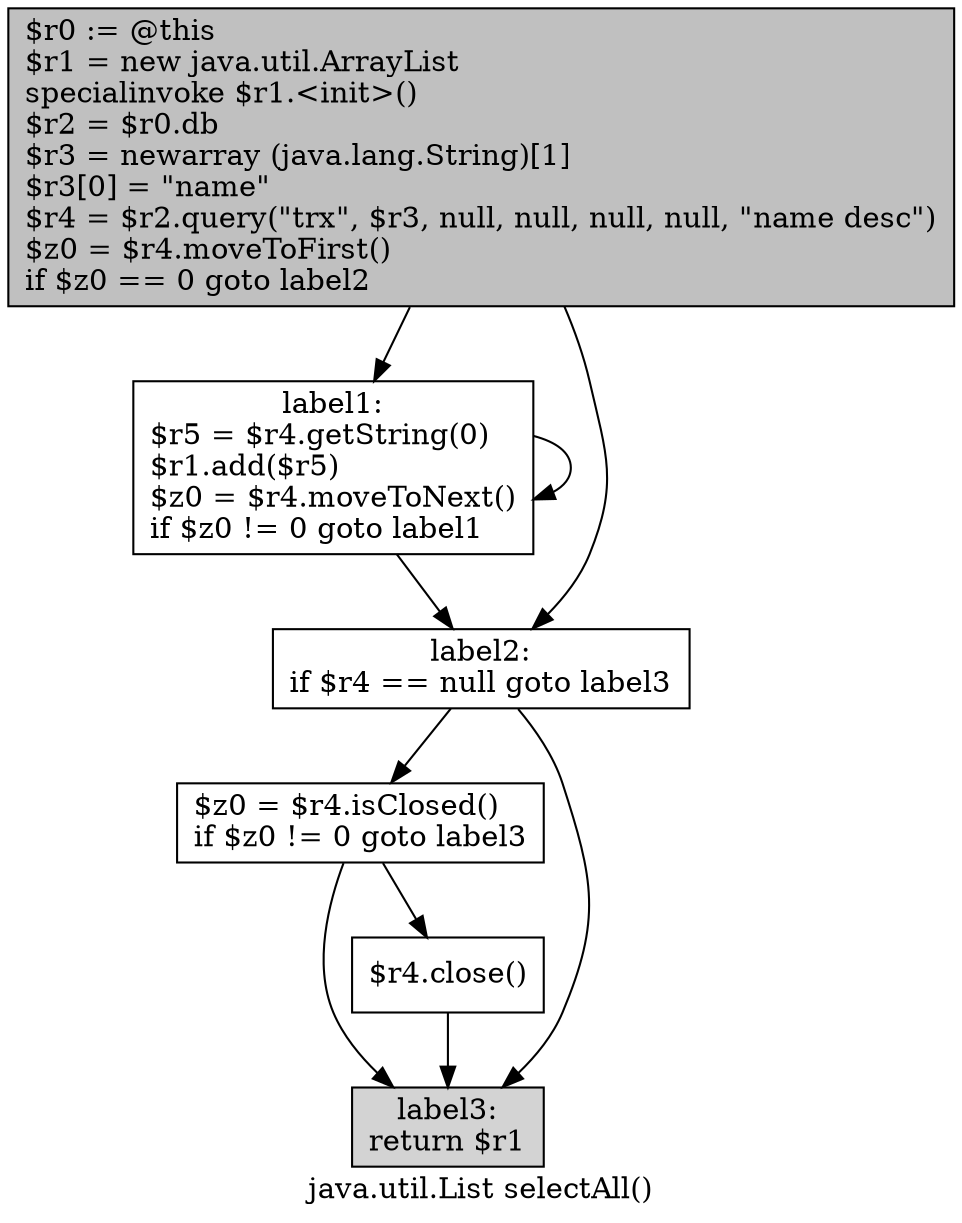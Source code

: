 digraph "java.util.List selectAll()" {
    label="java.util.List selectAll()";
    node [shape=box];
    "0" [style=filled,fillcolor=gray,label="$r0 := @this\l$r1 = new java.util.ArrayList\lspecialinvoke $r1.<init>()\l$r2 = $r0.db\l$r3 = newarray (java.lang.String)[1]\l$r3[0] = \"name\"\l$r4 = $r2.query(\"trx\", $r3, null, null, null, null, \"name desc\")\l$z0 = $r4.moveToFirst()\lif $z0 == 0 goto label2\l",];
    "1" [label="label1:\n$r5 = $r4.getString(0)\l$r1.add($r5)\l$z0 = $r4.moveToNext()\lif $z0 != 0 goto label1\l",];
    "0"->"1";
    "2" [label="label2:\nif $r4 == null goto label3\l",];
    "0"->"2";
    "1"->"1";
    "1"->"2";
    "3" [label="$z0 = $r4.isClosed()\lif $z0 != 0 goto label3\l",];
    "2"->"3";
    "5" [style=filled,fillcolor=lightgray,label="label3:\nreturn $r1\l",];
    "2"->"5";
    "4" [label="$r4.close()\l",];
    "3"->"4";
    "3"->"5";
    "4"->"5";
}
